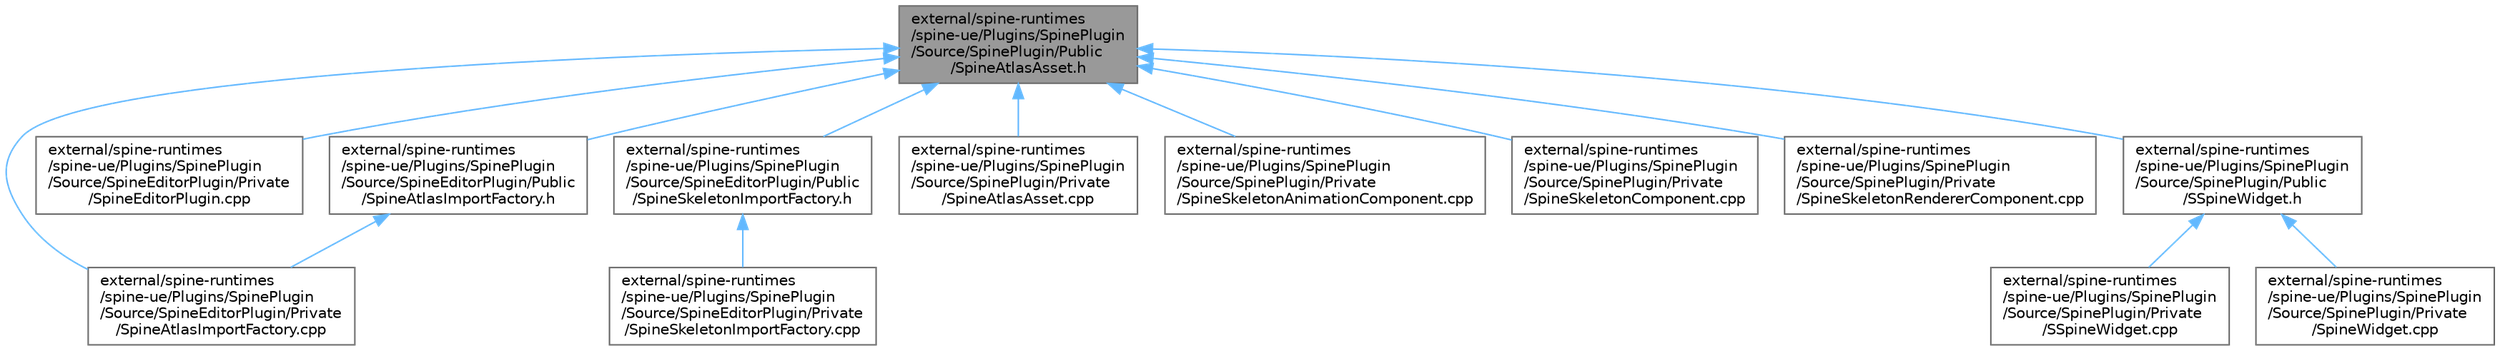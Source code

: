 digraph "external/spine-runtimes/spine-ue/Plugins/SpinePlugin/Source/SpinePlugin/Public/SpineAtlasAsset.h"
{
 // LATEX_PDF_SIZE
  bgcolor="transparent";
  edge [fontname=Helvetica,fontsize=10,labelfontname=Helvetica,labelfontsize=10];
  node [fontname=Helvetica,fontsize=10,shape=box,height=0.2,width=0.4];
  Node1 [id="Node000001",label="external/spine-runtimes\l/spine-ue/Plugins/SpinePlugin\l/Source/SpinePlugin/Public\l/SpineAtlasAsset.h",height=0.2,width=0.4,color="gray40", fillcolor="grey60", style="filled", fontcolor="black",tooltip=" "];
  Node1 -> Node2 [id="edge1_Node000001_Node000002",dir="back",color="steelblue1",style="solid",tooltip=" "];
  Node2 [id="Node000002",label="external/spine-runtimes\l/spine-ue/Plugins/SpinePlugin\l/Source/SpineEditorPlugin/Private\l/SpineAtlasImportFactory.cpp",height=0.2,width=0.4,color="grey40", fillcolor="white", style="filled",URL="$_spine_atlas_import_factory_8cpp.html",tooltip=" "];
  Node1 -> Node3 [id="edge2_Node000001_Node000003",dir="back",color="steelblue1",style="solid",tooltip=" "];
  Node3 [id="Node000003",label="external/spine-runtimes\l/spine-ue/Plugins/SpinePlugin\l/Source/SpineEditorPlugin/Private\l/SpineEditorPlugin.cpp",height=0.2,width=0.4,color="grey40", fillcolor="white", style="filled",URL="$spine-ue_2_plugins_2_spine_plugin_2_source_2_spine_editor_plugin_2_private_2_spine_editor_plugin_8cpp.html",tooltip=" "];
  Node1 -> Node4 [id="edge3_Node000001_Node000004",dir="back",color="steelblue1",style="solid",tooltip=" "];
  Node4 [id="Node000004",label="external/spine-runtimes\l/spine-ue/Plugins/SpinePlugin\l/Source/SpineEditorPlugin/Public\l/SpineAtlasImportFactory.h",height=0.2,width=0.4,color="grey40", fillcolor="white", style="filled",URL="$_spine_atlas_import_factory_8h.html",tooltip=" "];
  Node4 -> Node2 [id="edge4_Node000004_Node000002",dir="back",color="steelblue1",style="solid",tooltip=" "];
  Node1 -> Node5 [id="edge5_Node000001_Node000005",dir="back",color="steelblue1",style="solid",tooltip=" "];
  Node5 [id="Node000005",label="external/spine-runtimes\l/spine-ue/Plugins/SpinePlugin\l/Source/SpineEditorPlugin/Public\l/SpineSkeletonImportFactory.h",height=0.2,width=0.4,color="grey40", fillcolor="white", style="filled",URL="$_spine_skeleton_import_factory_8h.html",tooltip=" "];
  Node5 -> Node6 [id="edge6_Node000005_Node000006",dir="back",color="steelblue1",style="solid",tooltip=" "];
  Node6 [id="Node000006",label="external/spine-runtimes\l/spine-ue/Plugins/SpinePlugin\l/Source/SpineEditorPlugin/Private\l/SpineSkeletonImportFactory.cpp",height=0.2,width=0.4,color="grey40", fillcolor="white", style="filled",URL="$_spine_skeleton_import_factory_8cpp.html",tooltip=" "];
  Node1 -> Node7 [id="edge7_Node000001_Node000007",dir="back",color="steelblue1",style="solid",tooltip=" "];
  Node7 [id="Node000007",label="external/spine-runtimes\l/spine-ue/Plugins/SpinePlugin\l/Source/SpinePlugin/Private\l/SpineAtlasAsset.cpp",height=0.2,width=0.4,color="grey40", fillcolor="white", style="filled",URL="$_spine_atlas_asset_8cpp.html",tooltip=" "];
  Node1 -> Node8 [id="edge8_Node000001_Node000008",dir="back",color="steelblue1",style="solid",tooltip=" "];
  Node8 [id="Node000008",label="external/spine-runtimes\l/spine-ue/Plugins/SpinePlugin\l/Source/SpinePlugin/Private\l/SpineSkeletonAnimationComponent.cpp",height=0.2,width=0.4,color="grey40", fillcolor="white", style="filled",URL="$_spine_skeleton_animation_component_8cpp.html",tooltip=" "];
  Node1 -> Node9 [id="edge9_Node000001_Node000009",dir="back",color="steelblue1",style="solid",tooltip=" "];
  Node9 [id="Node000009",label="external/spine-runtimes\l/spine-ue/Plugins/SpinePlugin\l/Source/SpinePlugin/Private\l/SpineSkeletonComponent.cpp",height=0.2,width=0.4,color="grey40", fillcolor="white", style="filled",URL="$_spine_skeleton_component_8cpp.html",tooltip=" "];
  Node1 -> Node10 [id="edge10_Node000001_Node000010",dir="back",color="steelblue1",style="solid",tooltip=" "];
  Node10 [id="Node000010",label="external/spine-runtimes\l/spine-ue/Plugins/SpinePlugin\l/Source/SpinePlugin/Private\l/SpineSkeletonRendererComponent.cpp",height=0.2,width=0.4,color="grey40", fillcolor="white", style="filled",URL="$_spine_skeleton_renderer_component_8cpp.html",tooltip=" "];
  Node1 -> Node11 [id="edge11_Node000001_Node000011",dir="back",color="steelblue1",style="solid",tooltip=" "];
  Node11 [id="Node000011",label="external/spine-runtimes\l/spine-ue/Plugins/SpinePlugin\l/Source/SpinePlugin/Public\l/SSpineWidget.h",height=0.2,width=0.4,color="grey40", fillcolor="white", style="filled",URL="$_s_spine_widget_8h.html",tooltip=" "];
  Node11 -> Node12 [id="edge12_Node000011_Node000012",dir="back",color="steelblue1",style="solid",tooltip=" "];
  Node12 [id="Node000012",label="external/spine-runtimes\l/spine-ue/Plugins/SpinePlugin\l/Source/SpinePlugin/Private\l/SSpineWidget.cpp",height=0.2,width=0.4,color="grey40", fillcolor="white", style="filled",URL="$_s_spine_widget_8cpp.html",tooltip=" "];
  Node11 -> Node13 [id="edge13_Node000011_Node000013",dir="back",color="steelblue1",style="solid",tooltip=" "];
  Node13 [id="Node000013",label="external/spine-runtimes\l/spine-ue/Plugins/SpinePlugin\l/Source/SpinePlugin/Private\l/SpineWidget.cpp",height=0.2,width=0.4,color="grey40", fillcolor="white", style="filled",URL="$_spine_widget_8cpp.html",tooltip=" "];
}
